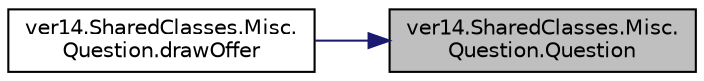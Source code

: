 digraph "ver14.SharedClasses.Misc.Question.Question"
{
 // LATEX_PDF_SIZE
  edge [fontname="Helvetica",fontsize="10",labelfontname="Helvetica",labelfontsize="10"];
  node [fontname="Helvetica",fontsize="10",shape=record];
  rankdir="RL";
  Node1 [label="ver14.SharedClasses.Misc.\lQuestion.Question",height=0.2,width=0.4,color="black", fillcolor="grey75", style="filled", fontcolor="black",tooltip=" "];
  Node1 -> Node2 [dir="back",color="midnightblue",fontsize="10",style="solid",fontname="Helvetica"];
  Node2 [label="ver14.SharedClasses.Misc.\lQuestion.drawOffer",height=0.2,width=0.4,color="black", fillcolor="white", style="filled",URL="$classver14_1_1_shared_classes_1_1_misc_1_1_question.html#a52e6d4a633c8dbcbde5a89c064558046",tooltip=" "];
}
